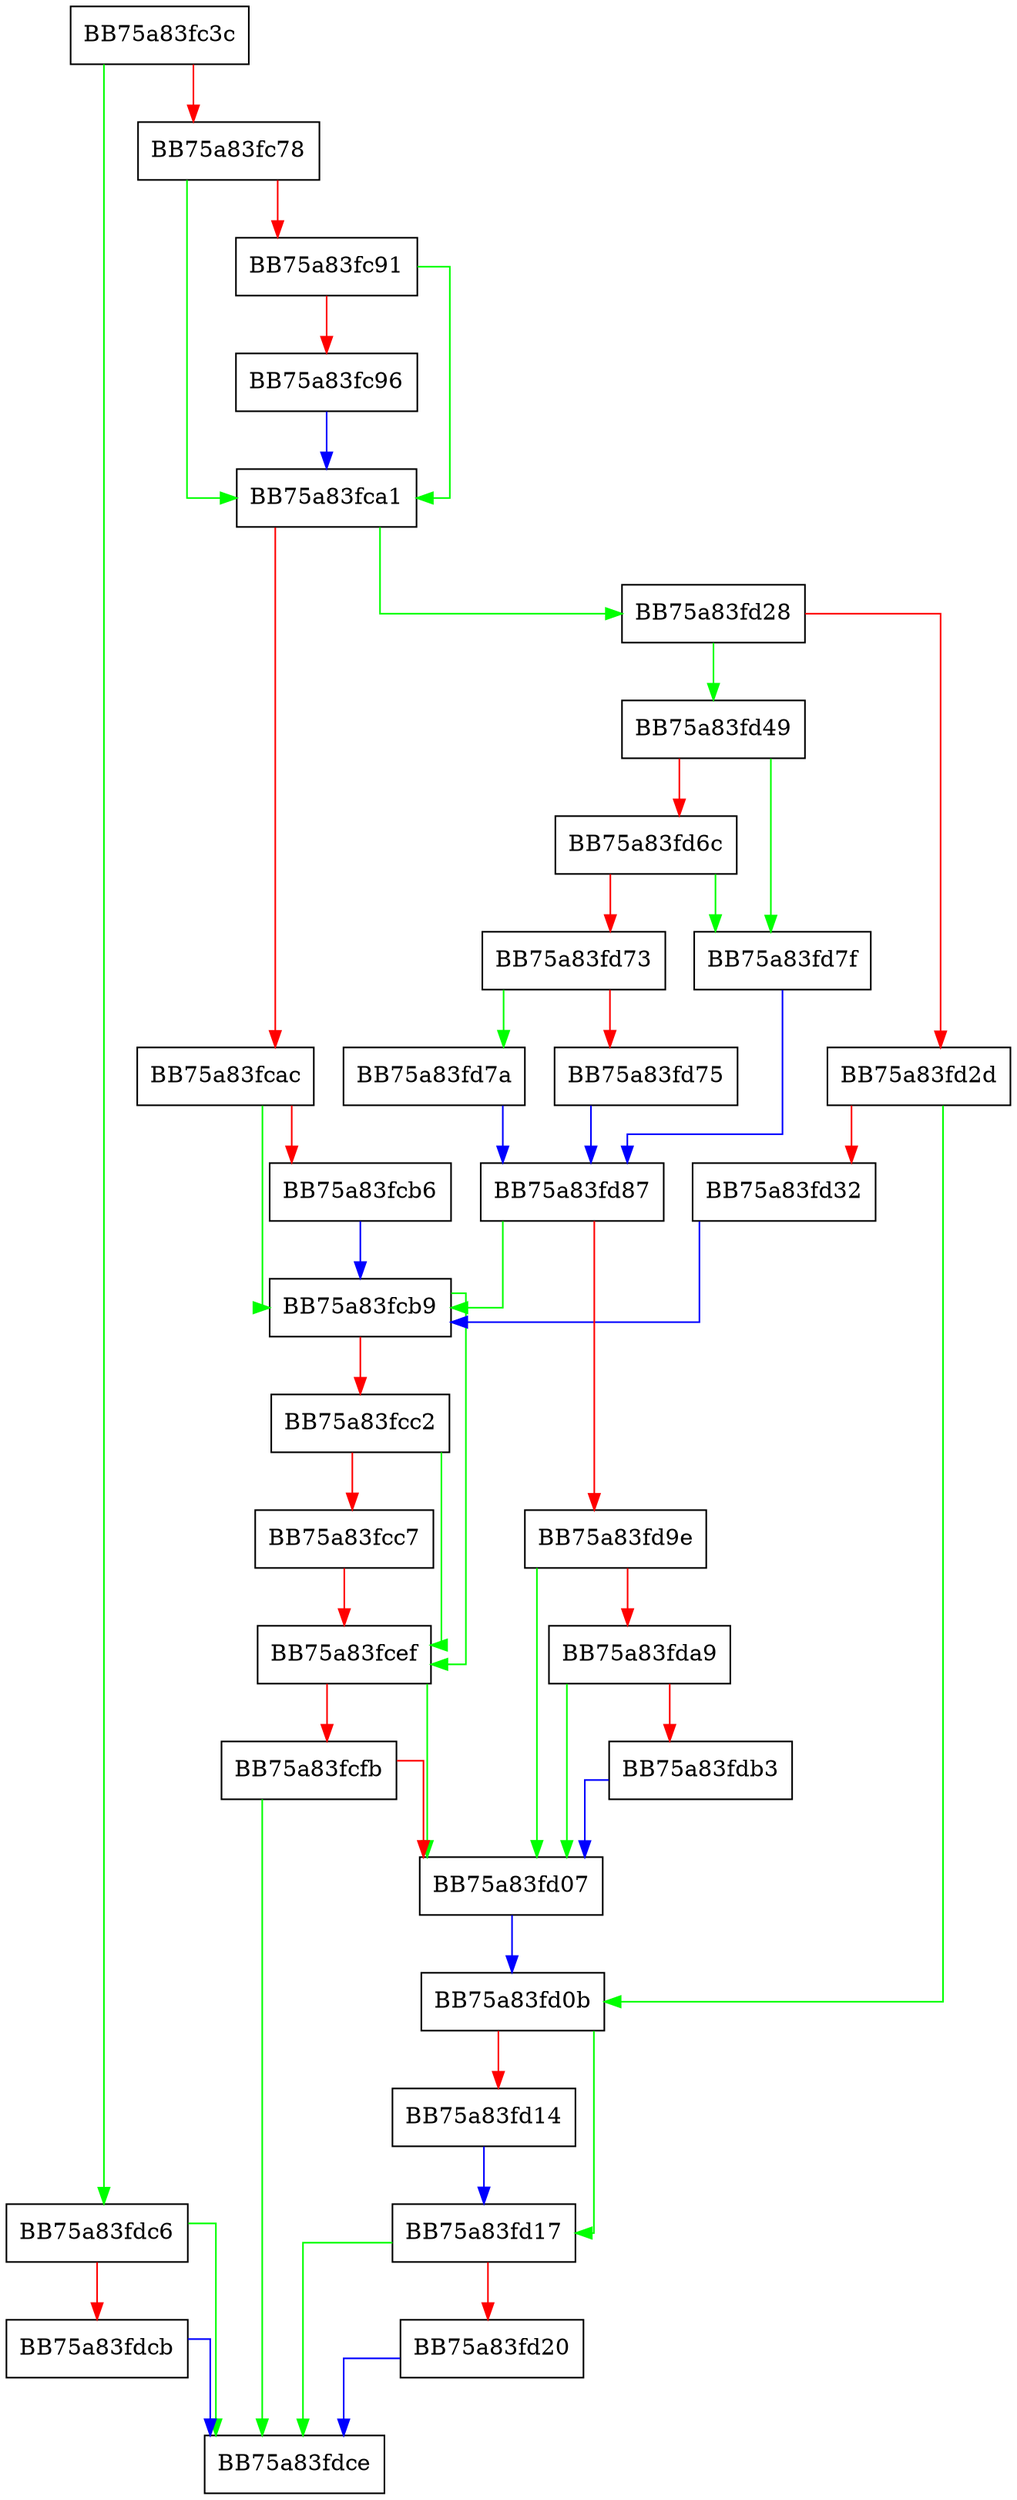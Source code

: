 digraph StringCchPrintfExA {
  node [shape="box"];
  graph [splines=ortho];
  BB75a83fc3c -> BB75a83fdc6 [color="green"];
  BB75a83fc3c -> BB75a83fc78 [color="red"];
  BB75a83fc78 -> BB75a83fca1 [color="green"];
  BB75a83fc78 -> BB75a83fc91 [color="red"];
  BB75a83fc91 -> BB75a83fca1 [color="green"];
  BB75a83fc91 -> BB75a83fc96 [color="red"];
  BB75a83fc96 -> BB75a83fca1 [color="blue"];
  BB75a83fca1 -> BB75a83fd28 [color="green"];
  BB75a83fca1 -> BB75a83fcac [color="red"];
  BB75a83fcac -> BB75a83fcb9 [color="green"];
  BB75a83fcac -> BB75a83fcb6 [color="red"];
  BB75a83fcb6 -> BB75a83fcb9 [color="blue"];
  BB75a83fcb9 -> BB75a83fcef [color="green"];
  BB75a83fcb9 -> BB75a83fcc2 [color="red"];
  BB75a83fcc2 -> BB75a83fcef [color="green"];
  BB75a83fcc2 -> BB75a83fcc7 [color="red"];
  BB75a83fcc7 -> BB75a83fcef [color="red"];
  BB75a83fcef -> BB75a83fd07 [color="green"];
  BB75a83fcef -> BB75a83fcfb [color="red"];
  BB75a83fcfb -> BB75a83fdce [color="green"];
  BB75a83fcfb -> BB75a83fd07 [color="red"];
  BB75a83fd07 -> BB75a83fd0b [color="blue"];
  BB75a83fd0b -> BB75a83fd17 [color="green"];
  BB75a83fd0b -> BB75a83fd14 [color="red"];
  BB75a83fd14 -> BB75a83fd17 [color="blue"];
  BB75a83fd17 -> BB75a83fdce [color="green"];
  BB75a83fd17 -> BB75a83fd20 [color="red"];
  BB75a83fd20 -> BB75a83fdce [color="blue"];
  BB75a83fd28 -> BB75a83fd49 [color="green"];
  BB75a83fd28 -> BB75a83fd2d [color="red"];
  BB75a83fd2d -> BB75a83fd0b [color="green"];
  BB75a83fd2d -> BB75a83fd32 [color="red"];
  BB75a83fd32 -> BB75a83fcb9 [color="blue"];
  BB75a83fd49 -> BB75a83fd7f [color="green"];
  BB75a83fd49 -> BB75a83fd6c [color="red"];
  BB75a83fd6c -> BB75a83fd7f [color="green"];
  BB75a83fd6c -> BB75a83fd73 [color="red"];
  BB75a83fd73 -> BB75a83fd7a [color="green"];
  BB75a83fd73 -> BB75a83fd75 [color="red"];
  BB75a83fd75 -> BB75a83fd87 [color="blue"];
  BB75a83fd7a -> BB75a83fd87 [color="blue"];
  BB75a83fd7f -> BB75a83fd87 [color="blue"];
  BB75a83fd87 -> BB75a83fcb9 [color="green"];
  BB75a83fd87 -> BB75a83fd9e [color="red"];
  BB75a83fd9e -> BB75a83fd07 [color="green"];
  BB75a83fd9e -> BB75a83fda9 [color="red"];
  BB75a83fda9 -> BB75a83fd07 [color="green"];
  BB75a83fda9 -> BB75a83fdb3 [color="red"];
  BB75a83fdb3 -> BB75a83fd07 [color="blue"];
  BB75a83fdc6 -> BB75a83fdce [color="green"];
  BB75a83fdc6 -> BB75a83fdcb [color="red"];
  BB75a83fdcb -> BB75a83fdce [color="blue"];
}